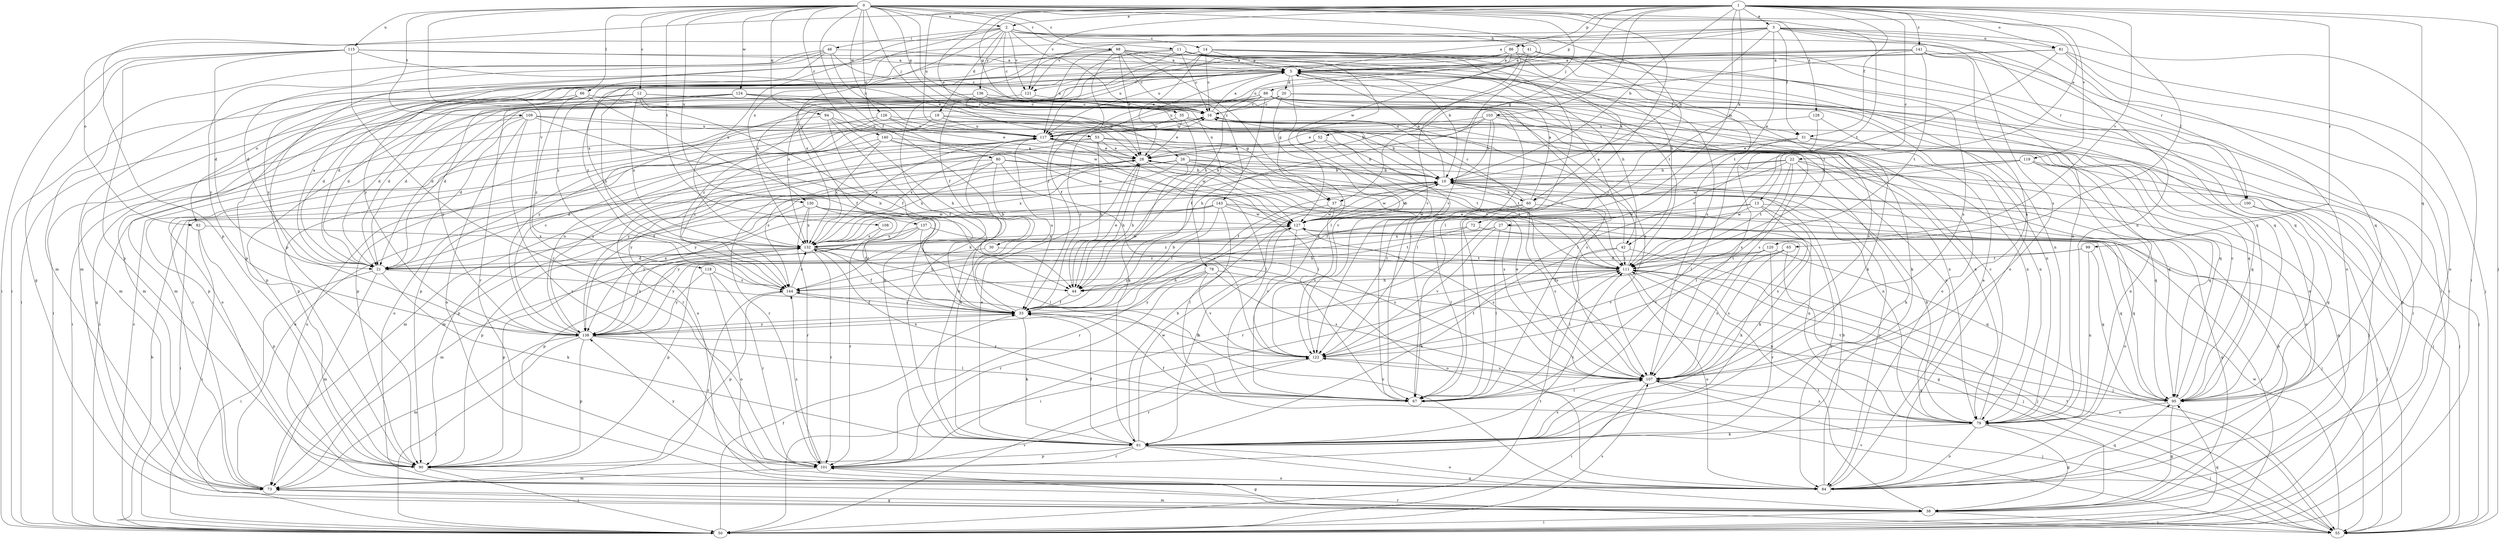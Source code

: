 strict digraph  {
0;
1;
2;
3;
5;
10;
11;
12;
13;
14;
16;
19;
20;
21;
22;
26;
27;
28;
30;
31;
33;
35;
37;
38;
41;
42;
44;
46;
50;
52;
53;
55;
60;
61;
65;
66;
67;
72;
73;
78;
79;
80;
81;
82;
84;
86;
88;
90;
94;
95;
98;
99;
100;
101;
103;
107;
108;
109;
111;
115;
117;
118;
119;
120;
121;
122;
124;
126;
127;
128;
130;
132;
136;
137;
138;
140;
141;
143;
144;
0 -> 2  [label=a];
0 -> 11  [label=c];
0 -> 12  [label=c];
0 -> 30  [label=f];
0 -> 35  [label=g];
0 -> 52  [label=j];
0 -> 53  [label=j];
0 -> 65  [label=l];
0 -> 66  [label=l];
0 -> 67  [label=l];
0 -> 78  [label=n];
0 -> 80  [label=o];
0 -> 94  [label=q];
0 -> 98  [label=r];
0 -> 108  [label=t];
0 -> 109  [label=t];
0 -> 111  [label=t];
0 -> 115  [label=u];
0 -> 118  [label=v];
0 -> 124  [label=w];
0 -> 126  [label=w];
0 -> 127  [label=w];
0 -> 128  [label=x];
0 -> 130  [label=x];
0 -> 140  [label=z];
1 -> 2  [label=a];
1 -> 3  [label=a];
1 -> 10  [label=b];
1 -> 13  [label=c];
1 -> 22  [label=e];
1 -> 26  [label=e];
1 -> 31  [label=f];
1 -> 35  [label=g];
1 -> 37  [label=g];
1 -> 55  [label=j];
1 -> 60  [label=k];
1 -> 72  [label=m];
1 -> 81  [label=o];
1 -> 86  [label=p];
1 -> 88  [label=p];
1 -> 90  [label=p];
1 -> 95  [label=q];
1 -> 99  [label=r];
1 -> 103  [label=s];
1 -> 117  [label=u];
1 -> 119  [label=v];
1 -> 120  [label=v];
1 -> 121  [label=v];
1 -> 141  [label=z];
2 -> 14  [label=c];
2 -> 16  [label=c];
2 -> 19  [label=d];
2 -> 41  [label=h];
2 -> 46  [label=i];
2 -> 67  [label=l];
2 -> 100  [label=r];
2 -> 121  [label=v];
2 -> 130  [label=x];
2 -> 132  [label=x];
2 -> 136  [label=y];
2 -> 137  [label=y];
2 -> 143  [label=z];
3 -> 5  [label=a];
3 -> 10  [label=b];
3 -> 27  [label=e];
3 -> 31  [label=f];
3 -> 50  [label=i];
3 -> 79  [label=n];
3 -> 81  [label=o];
3 -> 82  [label=o];
3 -> 90  [label=p];
3 -> 100  [label=r];
3 -> 107  [label=s];
3 -> 121  [label=v];
5 -> 20  [label=d];
5 -> 21  [label=d];
5 -> 31  [label=f];
5 -> 33  [label=f];
5 -> 37  [label=g];
5 -> 42  [label=h];
5 -> 50  [label=i];
5 -> 79  [label=n];
5 -> 82  [label=o];
5 -> 121  [label=v];
5 -> 132  [label=x];
5 -> 144  [label=z];
10 -> 5  [label=a];
10 -> 60  [label=k];
10 -> 84  [label=o];
10 -> 107  [label=s];
10 -> 127  [label=w];
11 -> 5  [label=a];
11 -> 16  [label=c];
11 -> 33  [label=f];
11 -> 42  [label=h];
11 -> 50  [label=i];
11 -> 60  [label=k];
11 -> 61  [label=k];
11 -> 95  [label=q];
11 -> 122  [label=v];
12 -> 16  [label=c];
12 -> 21  [label=d];
12 -> 33  [label=f];
12 -> 37  [label=g];
12 -> 38  [label=g];
12 -> 73  [label=m];
12 -> 79  [label=n];
12 -> 132  [label=x];
13 -> 38  [label=g];
13 -> 61  [label=k];
13 -> 101  [label=r];
13 -> 107  [label=s];
13 -> 127  [label=w];
13 -> 144  [label=z];
14 -> 5  [label=a];
14 -> 16  [label=c];
14 -> 28  [label=e];
14 -> 67  [label=l];
14 -> 79  [label=n];
14 -> 84  [label=o];
14 -> 111  [label=t];
14 -> 117  [label=u];
14 -> 138  [label=y];
14 -> 144  [label=z];
16 -> 5  [label=a];
16 -> 10  [label=b];
16 -> 79  [label=n];
16 -> 90  [label=p];
16 -> 117  [label=u];
19 -> 50  [label=i];
19 -> 67  [label=l];
19 -> 90  [label=p];
19 -> 107  [label=s];
19 -> 117  [label=u];
20 -> 16  [label=c];
20 -> 21  [label=d];
20 -> 38  [label=g];
20 -> 84  [label=o];
20 -> 122  [label=v];
20 -> 138  [label=y];
21 -> 5  [label=a];
21 -> 50  [label=i];
21 -> 61  [label=k];
21 -> 73  [label=m];
21 -> 84  [label=o];
21 -> 132  [label=x];
22 -> 10  [label=b];
22 -> 33  [label=f];
22 -> 38  [label=g];
22 -> 61  [label=k];
22 -> 67  [label=l];
22 -> 73  [label=m];
22 -> 84  [label=o];
22 -> 111  [label=t];
26 -> 10  [label=b];
26 -> 44  [label=h];
26 -> 55  [label=j];
26 -> 73  [label=m];
26 -> 90  [label=p];
26 -> 111  [label=t];
26 -> 138  [label=y];
27 -> 55  [label=j];
27 -> 67  [label=l];
27 -> 95  [label=q];
27 -> 122  [label=v];
27 -> 132  [label=x];
27 -> 144  [label=z];
28 -> 10  [label=b];
28 -> 44  [label=h];
28 -> 101  [label=r];
28 -> 107  [label=s];
28 -> 111  [label=t];
28 -> 132  [label=x];
28 -> 144  [label=z];
30 -> 111  [label=t];
30 -> 138  [label=y];
31 -> 28  [label=e];
31 -> 50  [label=i];
31 -> 67  [label=l];
31 -> 95  [label=q];
31 -> 138  [label=y];
33 -> 10  [label=b];
33 -> 16  [label=c];
33 -> 61  [label=k];
33 -> 117  [label=u];
33 -> 138  [label=y];
33 -> 144  [label=z];
35 -> 28  [label=e];
35 -> 55  [label=j];
35 -> 61  [label=k];
35 -> 107  [label=s];
35 -> 117  [label=u];
37 -> 84  [label=o];
37 -> 101  [label=r];
37 -> 122  [label=v];
37 -> 127  [label=w];
38 -> 10  [label=b];
38 -> 50  [label=i];
38 -> 55  [label=j];
38 -> 73  [label=m];
38 -> 111  [label=t];
38 -> 117  [label=u];
41 -> 5  [label=a];
41 -> 95  [label=q];
41 -> 111  [label=t];
41 -> 122  [label=v];
41 -> 132  [label=x];
42 -> 5  [label=a];
42 -> 55  [label=j];
42 -> 61  [label=k];
42 -> 67  [label=l];
42 -> 111  [label=t];
44 -> 28  [label=e];
44 -> 33  [label=f];
46 -> 5  [label=a];
46 -> 16  [label=c];
46 -> 21  [label=d];
46 -> 73  [label=m];
46 -> 117  [label=u];
46 -> 138  [label=y];
46 -> 144  [label=z];
50 -> 10  [label=b];
50 -> 16  [label=c];
50 -> 33  [label=f];
50 -> 95  [label=q];
50 -> 107  [label=s];
50 -> 111  [label=t];
50 -> 122  [label=v];
52 -> 10  [label=b];
52 -> 28  [label=e];
52 -> 67  [label=l];
52 -> 84  [label=o];
53 -> 28  [label=e];
53 -> 44  [label=h];
53 -> 95  [label=q];
53 -> 101  [label=r];
53 -> 111  [label=t];
53 -> 127  [label=w];
53 -> 132  [label=x];
55 -> 101  [label=r];
55 -> 111  [label=t];
55 -> 122  [label=v];
55 -> 127  [label=w];
60 -> 5  [label=a];
60 -> 16  [label=c];
60 -> 50  [label=i];
60 -> 55  [label=j];
60 -> 67  [label=l];
60 -> 107  [label=s];
60 -> 127  [label=w];
61 -> 10  [label=b];
61 -> 28  [label=e];
61 -> 33  [label=f];
61 -> 38  [label=g];
61 -> 84  [label=o];
61 -> 90  [label=p];
61 -> 101  [label=r];
61 -> 107  [label=s];
61 -> 111  [label=t];
61 -> 127  [label=w];
65 -> 38  [label=g];
65 -> 107  [label=s];
65 -> 111  [label=t];
65 -> 122  [label=v];
66 -> 16  [label=c];
66 -> 21  [label=d];
66 -> 33  [label=f];
66 -> 73  [label=m];
66 -> 144  [label=z];
67 -> 132  [label=x];
72 -> 44  [label=h];
72 -> 50  [label=i];
72 -> 61  [label=k];
72 -> 132  [label=x];
73 -> 16  [label=c];
73 -> 28  [label=e];
73 -> 38  [label=g];
73 -> 144  [label=z];
78 -> 44  [label=h];
78 -> 55  [label=j];
78 -> 101  [label=r];
78 -> 107  [label=s];
78 -> 122  [label=v];
78 -> 138  [label=y];
79 -> 10  [label=b];
79 -> 16  [label=c];
79 -> 33  [label=f];
79 -> 38  [label=g];
79 -> 55  [label=j];
79 -> 61  [label=k];
79 -> 84  [label=o];
79 -> 107  [label=s];
79 -> 117  [label=u];
80 -> 10  [label=b];
80 -> 21  [label=d];
80 -> 61  [label=k];
80 -> 79  [label=n];
80 -> 95  [label=q];
80 -> 122  [label=v];
80 -> 132  [label=x];
80 -> 138  [label=y];
81 -> 5  [label=a];
81 -> 55  [label=j];
81 -> 84  [label=o];
81 -> 95  [label=q];
81 -> 122  [label=v];
81 -> 138  [label=y];
82 -> 50  [label=i];
82 -> 90  [label=p];
82 -> 132  [label=x];
84 -> 5  [label=a];
84 -> 10  [label=b];
84 -> 95  [label=q];
86 -> 5  [label=a];
86 -> 44  [label=h];
86 -> 50  [label=i];
86 -> 107  [label=s];
86 -> 117  [label=u];
86 -> 122  [label=v];
86 -> 132  [label=x];
88 -> 16  [label=c];
88 -> 21  [label=d];
88 -> 33  [label=f];
88 -> 50  [label=i];
88 -> 61  [label=k];
88 -> 67  [label=l];
88 -> 84  [label=o];
88 -> 90  [label=p];
88 -> 107  [label=s];
88 -> 117  [label=u];
88 -> 144  [label=z];
90 -> 38  [label=g];
90 -> 50  [label=i];
94 -> 33  [label=f];
94 -> 44  [label=h];
94 -> 61  [label=k];
94 -> 90  [label=p];
94 -> 117  [label=u];
95 -> 16  [label=c];
95 -> 38  [label=g];
95 -> 79  [label=n];
95 -> 111  [label=t];
98 -> 5  [label=a];
98 -> 10  [label=b];
98 -> 16  [label=c];
98 -> 28  [label=e];
98 -> 33  [label=f];
98 -> 67  [label=l];
98 -> 73  [label=m];
98 -> 95  [label=q];
98 -> 111  [label=t];
98 -> 117  [label=u];
98 -> 132  [label=x];
99 -> 79  [label=n];
99 -> 90  [label=p];
99 -> 95  [label=q];
99 -> 111  [label=t];
100 -> 55  [label=j];
100 -> 95  [label=q];
100 -> 127  [label=w];
101 -> 73  [label=m];
101 -> 84  [label=o];
101 -> 138  [label=y];
101 -> 144  [label=z];
103 -> 10  [label=b];
103 -> 28  [label=e];
103 -> 44  [label=h];
103 -> 79  [label=n];
103 -> 95  [label=q];
103 -> 117  [label=u];
103 -> 122  [label=v];
107 -> 28  [label=e];
107 -> 50  [label=i];
107 -> 55  [label=j];
107 -> 67  [label=l];
107 -> 95  [label=q];
108 -> 101  [label=r];
108 -> 132  [label=x];
109 -> 21  [label=d];
109 -> 44  [label=h];
109 -> 50  [label=i];
109 -> 79  [label=n];
109 -> 84  [label=o];
109 -> 101  [label=r];
109 -> 117  [label=u];
111 -> 16  [label=c];
111 -> 28  [label=e];
111 -> 44  [label=h];
111 -> 50  [label=i];
111 -> 55  [label=j];
111 -> 79  [label=n];
111 -> 84  [label=o];
111 -> 144  [label=z];
115 -> 5  [label=a];
115 -> 21  [label=d];
115 -> 28  [label=e];
115 -> 38  [label=g];
115 -> 50  [label=i];
115 -> 90  [label=p];
115 -> 101  [label=r];
115 -> 107  [label=s];
117 -> 28  [label=e];
117 -> 61  [label=k];
117 -> 67  [label=l];
117 -> 111  [label=t];
117 -> 132  [label=x];
117 -> 138  [label=y];
118 -> 84  [label=o];
118 -> 101  [label=r];
118 -> 138  [label=y];
118 -> 144  [label=z];
119 -> 10  [label=b];
119 -> 33  [label=f];
119 -> 55  [label=j];
119 -> 79  [label=n];
119 -> 95  [label=q];
119 -> 127  [label=w];
120 -> 21  [label=d];
120 -> 33  [label=f];
120 -> 95  [label=q];
120 -> 101  [label=r];
120 -> 107  [label=s];
120 -> 122  [label=v];
121 -> 21  [label=d];
121 -> 61  [label=k];
122 -> 33  [label=f];
122 -> 101  [label=r];
122 -> 107  [label=s];
122 -> 111  [label=t];
124 -> 10  [label=b];
124 -> 16  [label=c];
124 -> 21  [label=d];
124 -> 73  [label=m];
124 -> 101  [label=r];
124 -> 107  [label=s];
124 -> 127  [label=w];
124 -> 138  [label=y];
126 -> 28  [label=e];
126 -> 84  [label=o];
126 -> 90  [label=p];
126 -> 95  [label=q];
126 -> 117  [label=u];
127 -> 10  [label=b];
127 -> 61  [label=k];
127 -> 90  [label=p];
127 -> 95  [label=q];
127 -> 107  [label=s];
127 -> 122  [label=v];
127 -> 132  [label=x];
128 -> 79  [label=n];
128 -> 107  [label=s];
128 -> 117  [label=u];
130 -> 33  [label=f];
130 -> 67  [label=l];
130 -> 101  [label=r];
130 -> 127  [label=w];
130 -> 132  [label=x];
130 -> 138  [label=y];
132 -> 10  [label=b];
132 -> 21  [label=d];
132 -> 33  [label=f];
132 -> 44  [label=h];
132 -> 84  [label=o];
132 -> 90  [label=p];
132 -> 101  [label=r];
132 -> 111  [label=t];
132 -> 127  [label=w];
136 -> 16  [label=c];
136 -> 21  [label=d];
136 -> 28  [label=e];
136 -> 50  [label=i];
136 -> 67  [label=l];
137 -> 73  [label=m];
137 -> 107  [label=s];
137 -> 111  [label=t];
137 -> 132  [label=x];
137 -> 144  [label=z];
138 -> 16  [label=c];
138 -> 33  [label=f];
138 -> 50  [label=i];
138 -> 67  [label=l];
138 -> 73  [label=m];
138 -> 90  [label=p];
138 -> 117  [label=u];
138 -> 122  [label=v];
138 -> 132  [label=x];
140 -> 28  [label=e];
140 -> 67  [label=l];
140 -> 84  [label=o];
140 -> 127  [label=w];
140 -> 132  [label=x];
140 -> 144  [label=z];
141 -> 5  [label=a];
141 -> 44  [label=h];
141 -> 50  [label=i];
141 -> 84  [label=o];
141 -> 90  [label=p];
141 -> 107  [label=s];
141 -> 111  [label=t];
141 -> 117  [label=u];
143 -> 21  [label=d];
143 -> 33  [label=f];
143 -> 67  [label=l];
143 -> 79  [label=n];
143 -> 84  [label=o];
143 -> 90  [label=p];
143 -> 127  [label=w];
143 -> 138  [label=y];
144 -> 33  [label=f];
144 -> 90  [label=p];
144 -> 132  [label=x];
}
